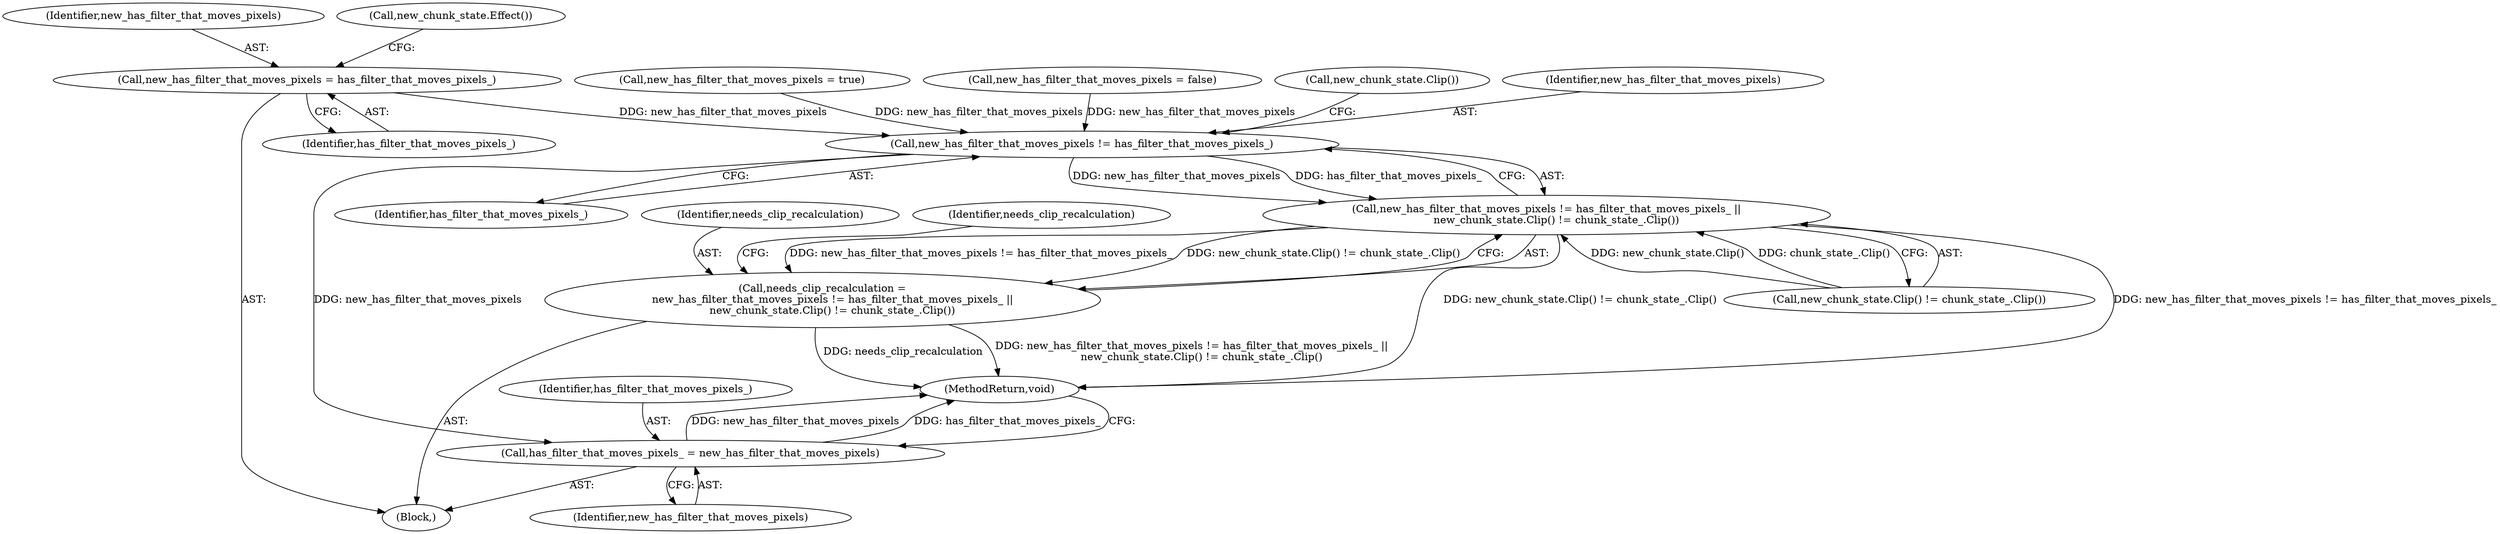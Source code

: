 digraph "0_Chrome_f911e11e7f6b5c0d6f5ee694a9871de6619889f7_17@API" {
"1000157" [label="(Call,new_has_filter_that_moves_pixels = has_filter_that_moves_pixels_)"];
"1000193" [label="(Call,new_has_filter_that_moves_pixels != has_filter_that_moves_pixels_)"];
"1000192" [label="(Call,new_has_filter_that_moves_pixels != has_filter_that_moves_pixels_ ||\n      new_chunk_state.Clip() != chunk_state_.Clip())"];
"1000190" [label="(Call,needs_clip_recalculation =\n      new_has_filter_that_moves_pixels != has_filter_that_moves_pixels_ ||\n      new_chunk_state.Clip() != chunk_state_.Clip())"];
"1000219" [label="(Call,has_filter_that_moves_pixels_ = new_has_filter_that_moves_pixels)"];
"1000192" [label="(Call,new_has_filter_that_moves_pixels != has_filter_that_moves_pixels_ ||\n      new_chunk_state.Clip() != chunk_state_.Clip())"];
"1000221" [label="(Identifier,new_has_filter_that_moves_pixels)"];
"1000191" [label="(Identifier,needs_clip_recalculation)"];
"1000219" [label="(Call,has_filter_that_moves_pixels_ = new_has_filter_that_moves_pixels)"];
"1000200" [label="(Identifier,needs_clip_recalculation)"];
"1000157" [label="(Call,new_has_filter_that_moves_pixels = has_filter_that_moves_pixels_)"];
"1000195" [label="(Identifier,has_filter_that_moves_pixels_)"];
"1000193" [label="(Call,new_has_filter_that_moves_pixels != has_filter_that_moves_pixels_)"];
"1000197" [label="(Call,new_chunk_state.Clip())"];
"1000159" [label="(Identifier,has_filter_that_moves_pixels_)"];
"1000196" [label="(Call,new_chunk_state.Clip() != chunk_state_.Clip())"];
"1000102" [label="(Block,)"];
"1000220" [label="(Identifier,has_filter_that_moves_pixels_)"];
"1000194" [label="(Identifier,new_has_filter_that_moves_pixels)"];
"1000185" [label="(Call,new_has_filter_that_moves_pixels = true)"];
"1000190" [label="(Call,needs_clip_recalculation =\n      new_has_filter_that_moves_pixels != has_filter_that_moves_pixels_ ||\n      new_chunk_state.Clip() != chunk_state_.Clip())"];
"1000158" [label="(Identifier,new_has_filter_that_moves_pixels)"];
"1000222" [label="(MethodReturn,void)"];
"1000165" [label="(Call,new_has_filter_that_moves_pixels = false)"];
"1000162" [label="(Call,new_chunk_state.Effect())"];
"1000157" -> "1000102"  [label="AST: "];
"1000157" -> "1000159"  [label="CFG: "];
"1000158" -> "1000157"  [label="AST: "];
"1000159" -> "1000157"  [label="AST: "];
"1000162" -> "1000157"  [label="CFG: "];
"1000157" -> "1000193"  [label="DDG: new_has_filter_that_moves_pixels"];
"1000193" -> "1000192"  [label="AST: "];
"1000193" -> "1000195"  [label="CFG: "];
"1000194" -> "1000193"  [label="AST: "];
"1000195" -> "1000193"  [label="AST: "];
"1000197" -> "1000193"  [label="CFG: "];
"1000192" -> "1000193"  [label="CFG: "];
"1000193" -> "1000192"  [label="DDG: new_has_filter_that_moves_pixels"];
"1000193" -> "1000192"  [label="DDG: has_filter_that_moves_pixels_"];
"1000185" -> "1000193"  [label="DDG: new_has_filter_that_moves_pixels"];
"1000165" -> "1000193"  [label="DDG: new_has_filter_that_moves_pixels"];
"1000193" -> "1000219"  [label="DDG: new_has_filter_that_moves_pixels"];
"1000192" -> "1000190"  [label="AST: "];
"1000192" -> "1000196"  [label="CFG: "];
"1000196" -> "1000192"  [label="AST: "];
"1000190" -> "1000192"  [label="CFG: "];
"1000192" -> "1000222"  [label="DDG: new_has_filter_that_moves_pixels != has_filter_that_moves_pixels_"];
"1000192" -> "1000222"  [label="DDG: new_chunk_state.Clip() != chunk_state_.Clip()"];
"1000192" -> "1000190"  [label="DDG: new_has_filter_that_moves_pixels != has_filter_that_moves_pixels_"];
"1000192" -> "1000190"  [label="DDG: new_chunk_state.Clip() != chunk_state_.Clip()"];
"1000196" -> "1000192"  [label="DDG: new_chunk_state.Clip()"];
"1000196" -> "1000192"  [label="DDG: chunk_state_.Clip()"];
"1000190" -> "1000102"  [label="AST: "];
"1000191" -> "1000190"  [label="AST: "];
"1000200" -> "1000190"  [label="CFG: "];
"1000190" -> "1000222"  [label="DDG: needs_clip_recalculation"];
"1000190" -> "1000222"  [label="DDG: new_has_filter_that_moves_pixels != has_filter_that_moves_pixels_ ||\n      new_chunk_state.Clip() != chunk_state_.Clip()"];
"1000219" -> "1000102"  [label="AST: "];
"1000219" -> "1000221"  [label="CFG: "];
"1000220" -> "1000219"  [label="AST: "];
"1000221" -> "1000219"  [label="AST: "];
"1000222" -> "1000219"  [label="CFG: "];
"1000219" -> "1000222"  [label="DDG: new_has_filter_that_moves_pixels"];
"1000219" -> "1000222"  [label="DDG: has_filter_that_moves_pixels_"];
}
